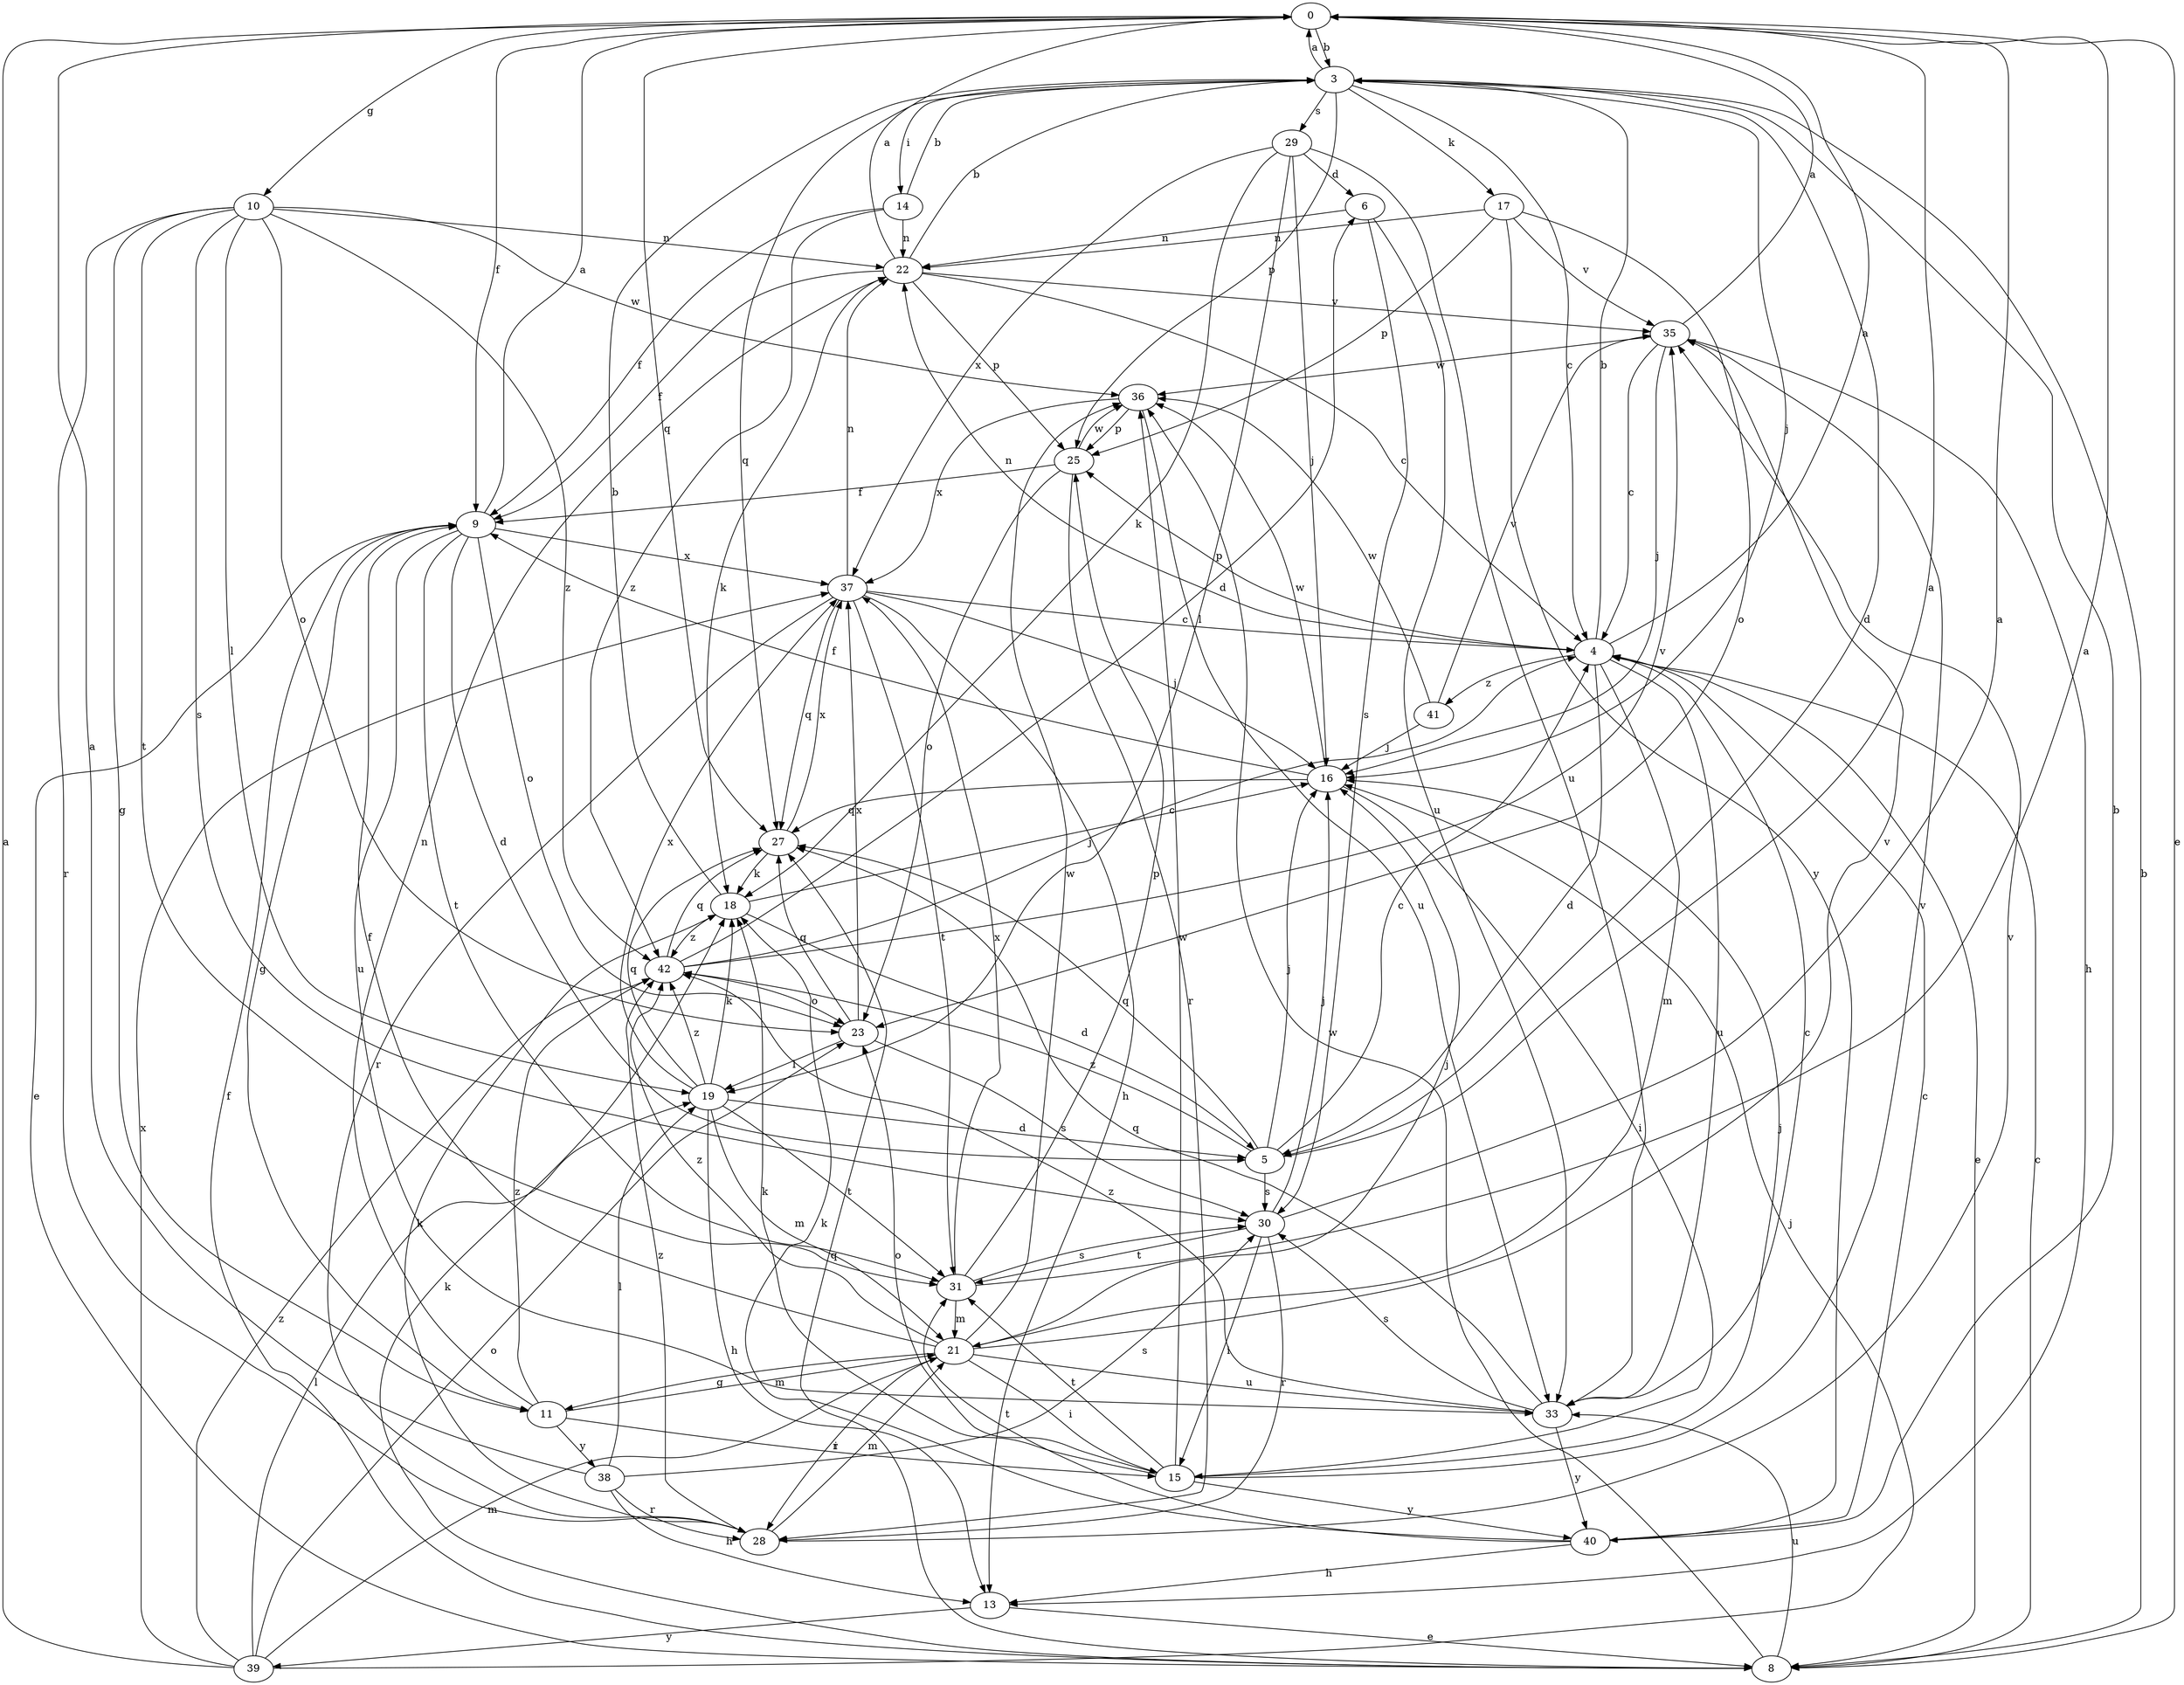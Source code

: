 strict digraph  {
0;
3;
4;
5;
6;
8;
9;
10;
11;
13;
14;
15;
16;
17;
18;
19;
21;
22;
23;
25;
27;
28;
29;
30;
31;
33;
35;
36;
37;
38;
39;
40;
41;
42;
0 -> 3  [label=b];
0 -> 8  [label=e];
0 -> 9  [label=f];
0 -> 10  [label=g];
0 -> 27  [label=q];
3 -> 0  [label=a];
3 -> 4  [label=c];
3 -> 5  [label=d];
3 -> 14  [label=i];
3 -> 16  [label=j];
3 -> 17  [label=k];
3 -> 25  [label=p];
3 -> 27  [label=q];
3 -> 29  [label=s];
4 -> 0  [label=a];
4 -> 3  [label=b];
4 -> 5  [label=d];
4 -> 8  [label=e];
4 -> 21  [label=m];
4 -> 22  [label=n];
4 -> 25  [label=p];
4 -> 33  [label=u];
4 -> 41  [label=z];
5 -> 0  [label=a];
5 -> 4  [label=c];
5 -> 16  [label=j];
5 -> 27  [label=q];
5 -> 30  [label=s];
5 -> 42  [label=z];
6 -> 22  [label=n];
6 -> 30  [label=s];
6 -> 33  [label=u];
8 -> 3  [label=b];
8 -> 4  [label=c];
8 -> 9  [label=f];
8 -> 18  [label=k];
8 -> 27  [label=q];
8 -> 33  [label=u];
8 -> 36  [label=w];
9 -> 0  [label=a];
9 -> 5  [label=d];
9 -> 8  [label=e];
9 -> 11  [label=g];
9 -> 23  [label=o];
9 -> 31  [label=t];
9 -> 33  [label=u];
9 -> 37  [label=x];
10 -> 11  [label=g];
10 -> 19  [label=l];
10 -> 22  [label=n];
10 -> 23  [label=o];
10 -> 28  [label=r];
10 -> 30  [label=s];
10 -> 31  [label=t];
10 -> 36  [label=w];
10 -> 42  [label=z];
11 -> 15  [label=i];
11 -> 21  [label=m];
11 -> 22  [label=n];
11 -> 38  [label=y];
11 -> 42  [label=z];
13 -> 8  [label=e];
13 -> 39  [label=y];
14 -> 3  [label=b];
14 -> 9  [label=f];
14 -> 22  [label=n];
14 -> 42  [label=z];
15 -> 16  [label=j];
15 -> 18  [label=k];
15 -> 23  [label=o];
15 -> 31  [label=t];
15 -> 35  [label=v];
15 -> 36  [label=w];
15 -> 40  [label=y];
16 -> 9  [label=f];
16 -> 15  [label=i];
16 -> 27  [label=q];
16 -> 36  [label=w];
17 -> 22  [label=n];
17 -> 23  [label=o];
17 -> 25  [label=p];
17 -> 35  [label=v];
17 -> 40  [label=y];
18 -> 3  [label=b];
18 -> 5  [label=d];
18 -> 16  [label=j];
18 -> 42  [label=z];
19 -> 5  [label=d];
19 -> 13  [label=h];
19 -> 18  [label=k];
19 -> 21  [label=m];
19 -> 27  [label=q];
19 -> 31  [label=t];
19 -> 37  [label=x];
19 -> 42  [label=z];
21 -> 9  [label=f];
21 -> 11  [label=g];
21 -> 15  [label=i];
21 -> 16  [label=j];
21 -> 28  [label=r];
21 -> 33  [label=u];
21 -> 35  [label=v];
21 -> 36  [label=w];
21 -> 42  [label=z];
22 -> 0  [label=a];
22 -> 3  [label=b];
22 -> 4  [label=c];
22 -> 9  [label=f];
22 -> 18  [label=k];
22 -> 25  [label=p];
22 -> 35  [label=v];
23 -> 19  [label=l];
23 -> 27  [label=q];
23 -> 30  [label=s];
23 -> 37  [label=x];
25 -> 9  [label=f];
25 -> 23  [label=o];
25 -> 28  [label=r];
25 -> 36  [label=w];
27 -> 18  [label=k];
27 -> 37  [label=x];
28 -> 18  [label=k];
28 -> 21  [label=m];
28 -> 35  [label=v];
28 -> 42  [label=z];
29 -> 6  [label=d];
29 -> 16  [label=j];
29 -> 18  [label=k];
29 -> 19  [label=l];
29 -> 33  [label=u];
29 -> 37  [label=x];
30 -> 0  [label=a];
30 -> 15  [label=i];
30 -> 16  [label=j];
30 -> 28  [label=r];
30 -> 31  [label=t];
31 -> 0  [label=a];
31 -> 21  [label=m];
31 -> 25  [label=p];
31 -> 30  [label=s];
31 -> 37  [label=x];
33 -> 4  [label=c];
33 -> 27  [label=q];
33 -> 30  [label=s];
33 -> 40  [label=y];
33 -> 42  [label=z];
35 -> 0  [label=a];
35 -> 4  [label=c];
35 -> 13  [label=h];
35 -> 16  [label=j];
35 -> 36  [label=w];
36 -> 25  [label=p];
36 -> 33  [label=u];
36 -> 37  [label=x];
37 -> 4  [label=c];
37 -> 13  [label=h];
37 -> 16  [label=j];
37 -> 22  [label=n];
37 -> 27  [label=q];
37 -> 28  [label=r];
37 -> 31  [label=t];
38 -> 0  [label=a];
38 -> 13  [label=h];
38 -> 19  [label=l];
38 -> 28  [label=r];
38 -> 30  [label=s];
39 -> 0  [label=a];
39 -> 16  [label=j];
39 -> 19  [label=l];
39 -> 21  [label=m];
39 -> 23  [label=o];
39 -> 37  [label=x];
39 -> 42  [label=z];
40 -> 3  [label=b];
40 -> 4  [label=c];
40 -> 13  [label=h];
40 -> 18  [label=k];
40 -> 31  [label=t];
41 -> 16  [label=j];
41 -> 35  [label=v];
41 -> 36  [label=w];
42 -> 4  [label=c];
42 -> 6  [label=d];
42 -> 23  [label=o];
42 -> 27  [label=q];
42 -> 35  [label=v];
}
